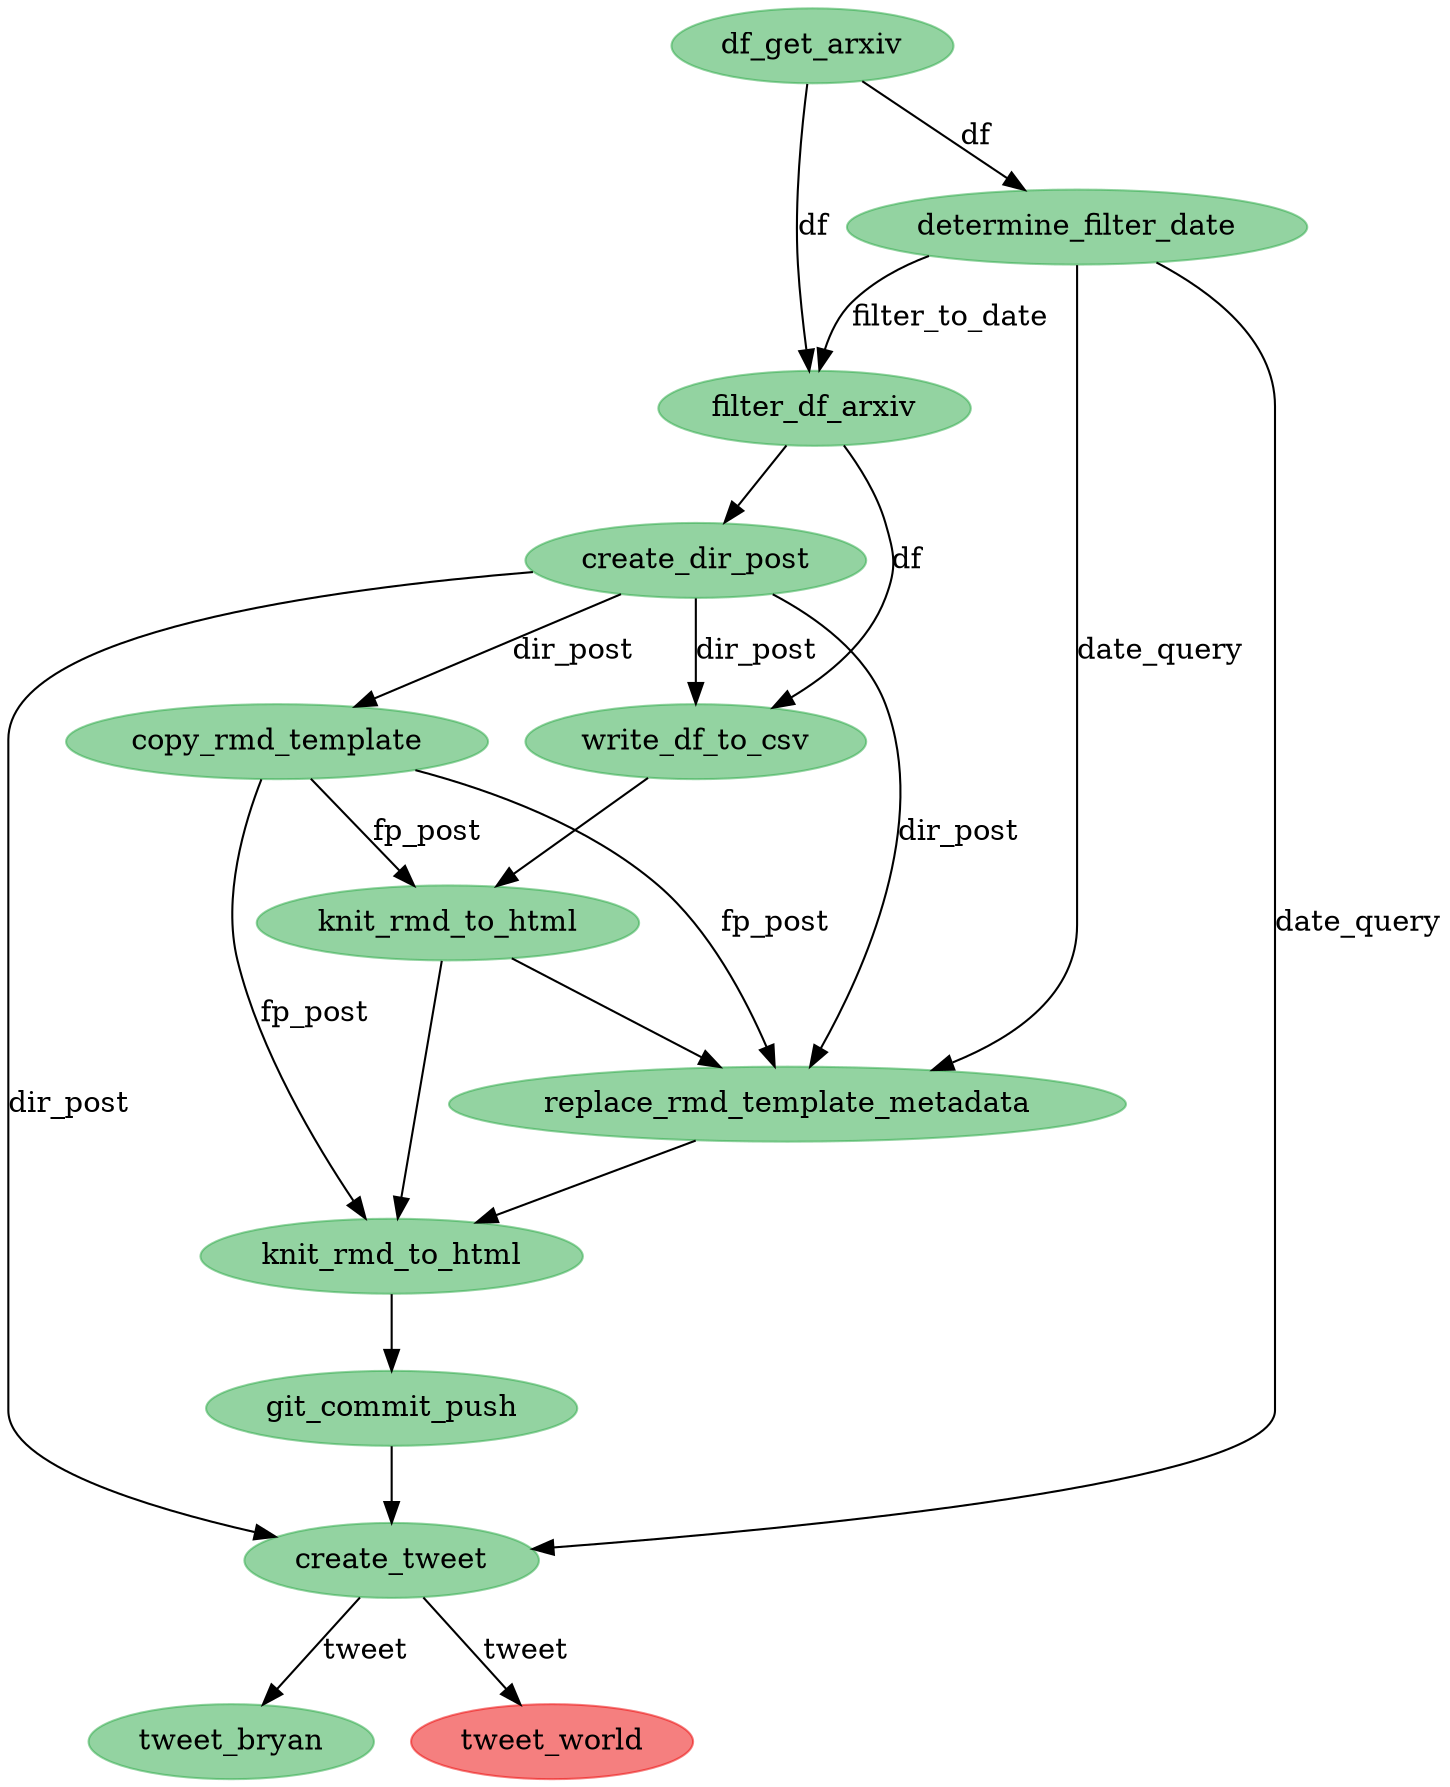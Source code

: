 digraph {
	4524649168 [label=tweet_bryan color="#28a74580" colorscheme=svg shape=ellipse style=filled]
	4524648272 [label=create_tweet color="#28a74580" colorscheme=svg shape=ellipse style=filled]
	4524649424 [label=tweet_world color="#eb000080" colorscheme=svg shape=ellipse style=filled]
	4524626064 [label=df_get_arxiv color="#28a74580" colorscheme=svg shape=ellipse style=filled]
	4524627152 [label=write_df_to_csv color="#28a74580" colorscheme=svg shape=ellipse style=filled]
	4524580432 [label=determine_filter_date color="#28a74580" colorscheme=svg shape=ellipse style=filled]
	4524626000 [label=filter_df_arxiv color="#28a74580" colorscheme=svg shape=ellipse style=filled]
	4524626640 [label=create_dir_post color="#28a74580" colorscheme=svg shape=ellipse style=filled]
	4524628112 [label=copy_rmd_template color="#28a74580" colorscheme=svg shape=ellipse style=filled]
	4524628368 [label=knit_rmd_to_html color="#28a74580" colorscheme=svg shape=ellipse style=filled]
	4524629072 [label=replace_rmd_template_metadata color="#28a74580" colorscheme=svg shape=ellipse style=filled]
	4524646736 [label=knit_rmd_to_html color="#28a74580" colorscheme=svg shape=ellipse style=filled]
	4524647632 [label=git_commit_push color="#28a74580" colorscheme=svg shape=ellipse style=filled]
	4524648272 -> 4524649168 [label=tweet]
	4524648272 -> 4524649424 [label=tweet]
	4524626000 -> 4524627152 [label=df]
	4524628112 -> 4524629072 [label=fp_post]
	4524628112 -> 4524646736 [label=fp_post]
	4524627152 -> 4524628368
	4524628368 -> 4524629072
	4524628368 -> 4524646736
	4524626640 -> 4524627152 [label=dir_post]
	4524626640 -> 4524629072 [label=dir_post]
	4524626640 -> 4524648272 [label=dir_post]
	4524580432 -> 4524626000 [label=filter_to_date]
	4524580432 -> 4524629072 [label=date_query]
	4524580432 -> 4524648272 [label=date_query]
	4524626064 -> 4524626000 [label=df]
	4524626064 -> 4524580432 [label=df]
	4524628112 -> 4524628368 [label=fp_post]
	4524626000 -> 4524626640
	4524629072 -> 4524646736
	4524646736 -> 4524647632
	4524647632 -> 4524648272
	4524626640 -> 4524628112 [label=dir_post]
}
